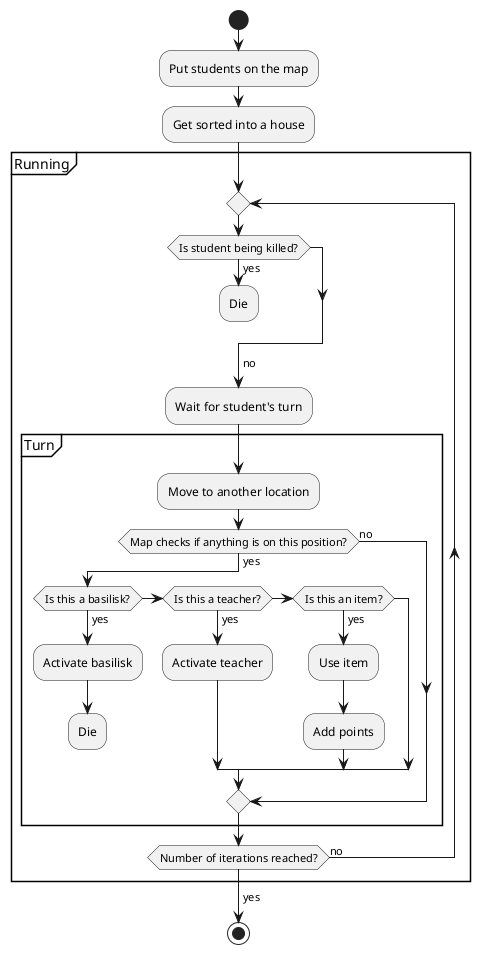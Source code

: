 @startuml
'https://plantuml.com/activity-diagram-beta

start

:Put students on the map;
:Get sorted into a house;


partition Running {
    repeat
        if (Is student being killed?) then (yes)
            :Die;
            kill
        endif
        -> no;
        :Wait for student's turn;
        partition Turn {
            :Move to another location;
            if (Map checks if anything is on this position?) then (yes)
                if (Is this a basilisk?) then (yes)
                    :Activate basilisk;
                    :Die;
                    kill
                elseif (Is this a teacher?) then (yes)
                    :Activate teacher;
                elseif (Is this an item?) then (yes)
                    :Use item;
                    :Add points;
                endif
            else (no)
            endif
        }
    repeat while (Number of iterations reached?) is (no)
->yes;
}

stop

@enduml
